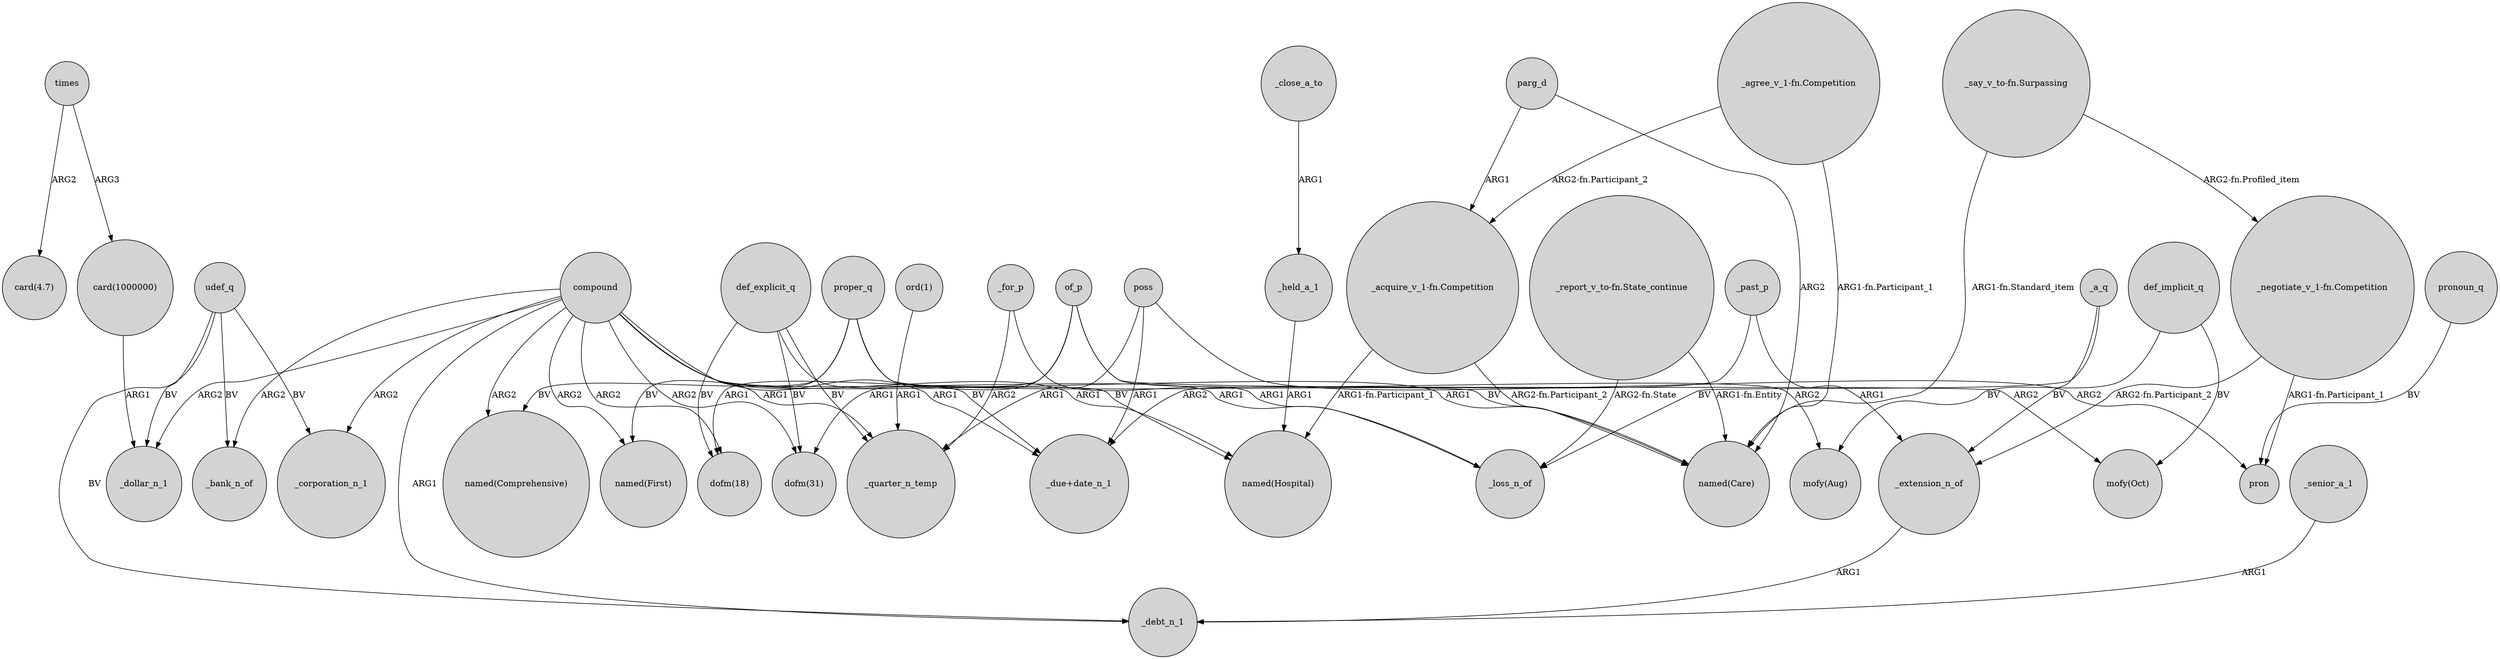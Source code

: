 digraph {
	node [shape=circle style=filled]
	compound -> "dofm(18)" [label=ARG2]
	_past_p -> _extension_n_of [label=ARG1]
	_a_q -> _loss_n_of [label=BV]
	_held_a_1 -> "named(Hospital)" [label=ARG1]
	compound -> "dofm(31)" [label=ARG2]
	proper_q -> "named(Hospital)" [label=BV]
	compound -> _quarter_n_temp [label=ARG1]
	_close_a_to -> _held_a_1 [label=ARG1]
	of_p -> "mofy(Oct)" [label=ARG2]
	"_report_v_to-fn.State_continue" -> "named(Care)" [label="ARG1-fn.Entity"]
	def_explicit_q -> "_due+date_n_1" [label=BV]
	"_say_v_to-fn.Surpassing" -> "named(Care)" [label="ARG1-fn.Standard_item"]
	_a_q -> _extension_n_of [label=BV]
	"_say_v_to-fn.Surpassing" -> "_negotiate_v_1-fn.Competition" [label="ARG2-fn.Profiled_item"]
	times -> "card(1000000)" [label=ARG3]
	proper_q -> "named(First)" [label=BV]
	udef_q -> _bank_n_of [label=BV]
	poss -> "_due+date_n_1" [label=ARG1]
	"_agree_v_1-fn.Competition" -> "_acquire_v_1-fn.Competition" [label="ARG2-fn.Participant_2"]
	compound -> _dollar_n_1 [label=ARG2]
	of_p -> "dofm(31)" [label=ARG1]
	proper_q -> "named(Comprehensive)" [label=BV]
	pronoun_q -> pron [label=BV]
	of_p -> "mofy(Aug)" [label=ARG2]
	compound -> "_due+date_n_1" [label=ARG1]
	compound -> "named(First)" [label=ARG2]
	poss -> pron [label=ARG2]
	"_negotiate_v_1-fn.Competition" -> _extension_n_of [label="ARG2-fn.Participant_2"]
	_extension_n_of -> _debt_n_1 [label=ARG1]
	compound -> _loss_n_of [label=ARG1]
	udef_q -> _debt_n_1 [label=BV]
	"_negotiate_v_1-fn.Competition" -> pron [label="ARG1-fn.Participant_1"]
	_for_p -> _quarter_n_temp [label=ARG2]
	_for_p -> _loss_n_of [label=ARG1]
	"_acquire_v_1-fn.Competition" -> "named(Hospital)" [label="ARG1-fn.Participant_1"]
	compound -> "named(Hospital)" [label=ARG1]
	def_explicit_q -> _quarter_n_temp [label=BV]
	parg_d -> "named(Care)" [label=ARG2]
	times -> "card(4.7)" [label=ARG2]
	def_implicit_q -> "mofy(Aug)" [label=BV]
	"ord(1)" -> _quarter_n_temp [label=ARG1]
	"_report_v_to-fn.State_continue" -> _loss_n_of [label="ARG2-fn.State"]
	"card(1000000)" -> _dollar_n_1 [label=ARG1]
	udef_q -> _dollar_n_1 [label=BV]
	def_implicit_q -> "mofy(Oct)" [label=BV]
	def_explicit_q -> "dofm(31)" [label=BV]
	_past_p -> "_due+date_n_1" [label=ARG2]
	poss -> _quarter_n_temp [label=ARG1]
	"_agree_v_1-fn.Competition" -> "named(Care)" [label="ARG1-fn.Participant_1"]
	compound -> _corporation_n_1 [label=ARG2]
	udef_q -> _corporation_n_1 [label=BV]
	def_explicit_q -> "dofm(18)" [label=BV]
	compound -> "named(Comprehensive)" [label=ARG2]
	parg_d -> "_acquire_v_1-fn.Competition" [label=ARG1]
	"_acquire_v_1-fn.Competition" -> "named(Care)" [label="ARG2-fn.Participant_2"]
	of_p -> "dofm(18)" [label=ARG1]
	compound -> "named(Care)" [label=ARG1]
	_senior_a_1 -> _debt_n_1 [label=ARG1]
	proper_q -> "named(Care)" [label=BV]
	compound -> _debt_n_1 [label=ARG1]
	compound -> _bank_n_of [label=ARG2]
}
